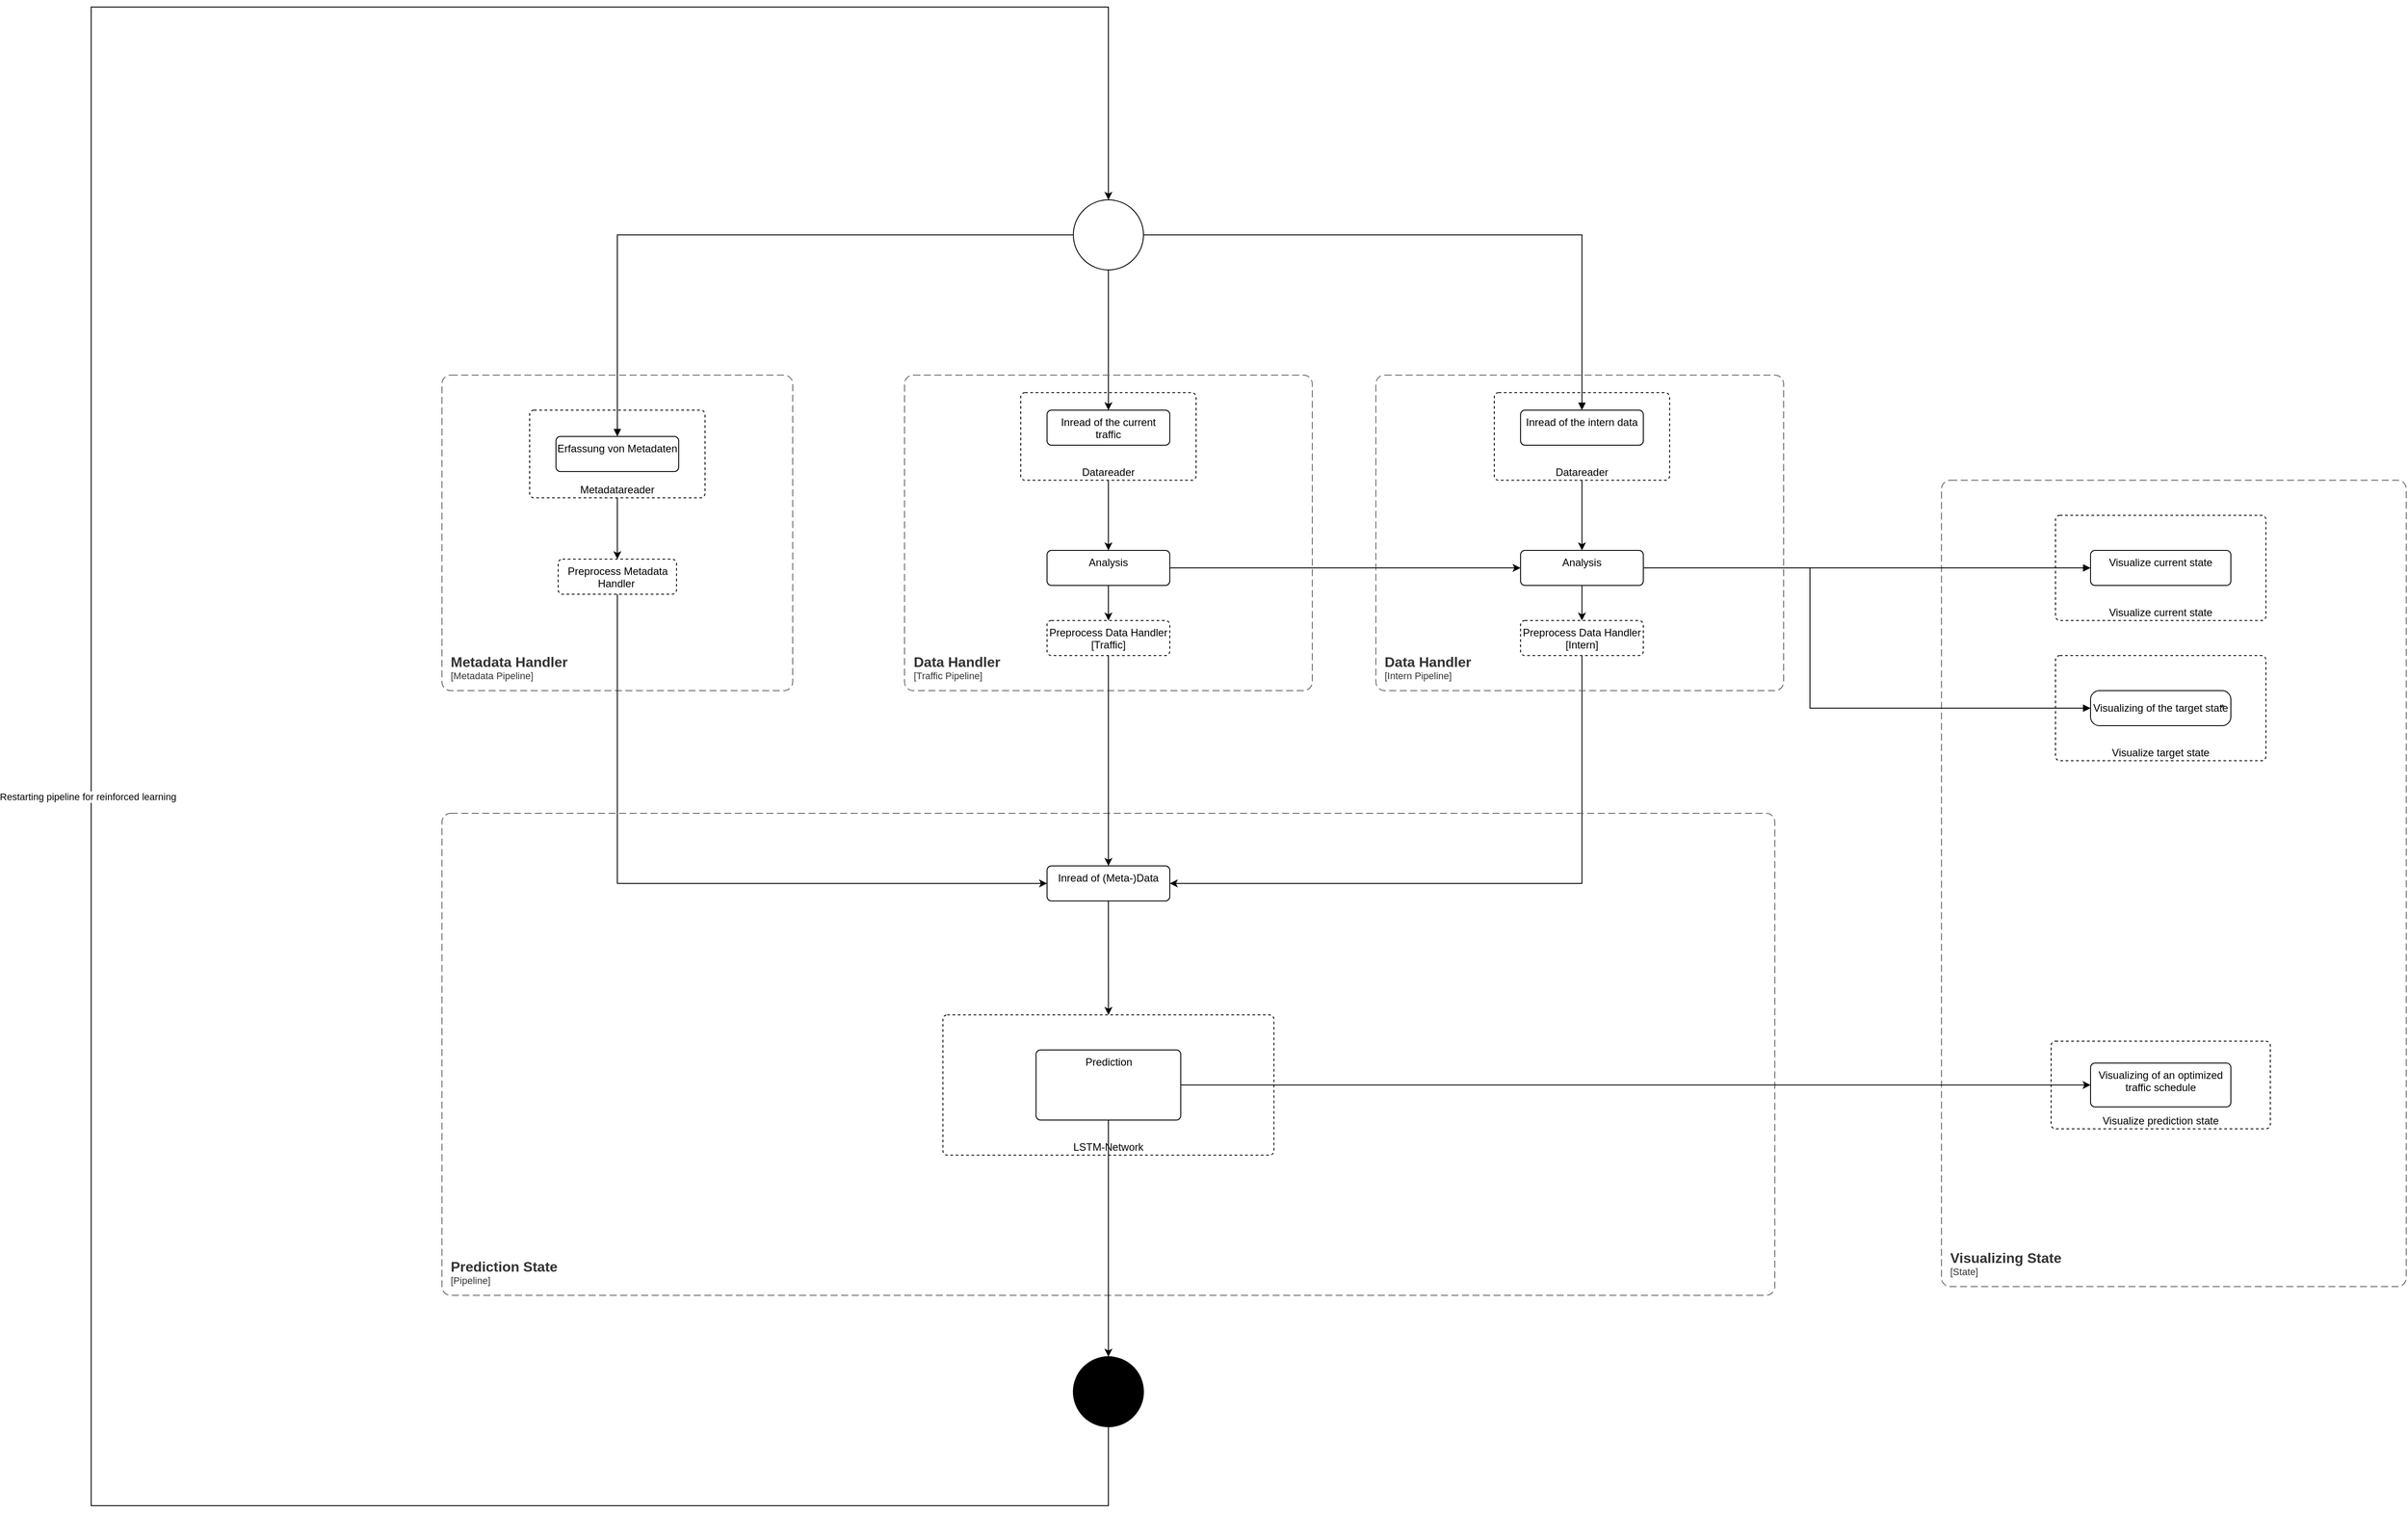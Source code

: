 <mxfile version="21.8.0" type="github">
  <diagram name="Page-1" id="e7e014a7-5840-1c2e-5031-d8a46d1fe8dd">
    <mxGraphModel dx="5469" dy="2606" grid="1" gridSize="10" guides="1" tooltips="1" connect="1" arrows="1" fold="1" page="1" pageScale="1" pageWidth="1169" pageHeight="826" background="none" math="0" shadow="0">
      <root>
        <mxCell id="0" />
        <mxCell id="1" parent="0" />
        <mxCell id="w7YyvavCYf3SFJFXQR49-48" value="Datareader" style="html=1;align=center;verticalAlign=bottom;rounded=1;absoluteArcSize=1;arcSize=10;dashed=1;whiteSpace=wrap;fillColor=none;" vertex="1" parent="1">
          <mxGeometry x="760" y="300" width="200" height="100" as="geometry" />
        </mxCell>
        <mxCell id="w7YyvavCYf3SFJFXQR49-45" value="Inread of the intern data" style="html=1;align=center;verticalAlign=top;rounded=1;absoluteArcSize=1;arcSize=10;dashed=0;whiteSpace=wrap;" vertex="1" parent="1">
          <mxGeometry x="790" y="320" width="140" height="40" as="geometry" />
        </mxCell>
        <mxCell id="w7YyvavCYf3SFJFXQR49-46" value="Erfassung von Metadaten" style="html=1;align=center;verticalAlign=top;rounded=1;absoluteArcSize=1;arcSize=10;dashed=0;whiteSpace=wrap;" vertex="1" parent="1">
          <mxGeometry x="-310" y="350" width="140" height="40" as="geometry" />
        </mxCell>
        <mxCell id="w7YyvavCYf3SFJFXQR49-67" value="" style="edgeStyle=orthogonalEdgeStyle;rounded=0;orthogonalLoop=1;jettySize=auto;html=1;" edge="1" parent="1" source="w7YyvavCYf3SFJFXQR49-48" target="w7YyvavCYf3SFJFXQR49-49">
          <mxGeometry relative="1" as="geometry" />
        </mxCell>
        <mxCell id="w7YyvavCYf3SFJFXQR49-75" value="" style="edgeStyle=orthogonalEdgeStyle;rounded=0;orthogonalLoop=1;jettySize=auto;html=1;entryX=0.5;entryY=0;entryDx=0;entryDy=0;" edge="1" parent="1" source="w7YyvavCYf3SFJFXQR49-47" target="w7YyvavCYf3SFJFXQR49-70">
          <mxGeometry relative="1" as="geometry">
            <mxPoint x="380" y="560" as="targetPoint" />
          </mxGeometry>
        </mxCell>
        <mxCell id="w7YyvavCYf3SFJFXQR49-47" value="Metadatareader" style="html=1;align=center;verticalAlign=bottom;rounded=1;absoluteArcSize=1;arcSize=10;dashed=1;whiteSpace=wrap;fillColor=none;" vertex="1" parent="1">
          <mxGeometry x="-340" y="320" width="200" height="100" as="geometry" />
        </mxCell>
        <mxCell id="w7YyvavCYf3SFJFXQR49-78" value="" style="edgeStyle=orthogonalEdgeStyle;rounded=0;orthogonalLoop=1;jettySize=auto;html=1;" edge="1" parent="1" source="w7YyvavCYf3SFJFXQR49-49" target="w7YyvavCYf3SFJFXQR49-50">
          <mxGeometry relative="1" as="geometry" />
        </mxCell>
        <mxCell id="w7YyvavCYf3SFJFXQR49-49" value="Analysis" style="html=1;align=center;verticalAlign=top;rounded=1;absoluteArcSize=1;arcSize=10;dashed=0;whiteSpace=wrap;" vertex="1" parent="1">
          <mxGeometry x="790" y="480" width="140" height="40" as="geometry" />
        </mxCell>
        <mxCell id="w7YyvavCYf3SFJFXQR49-82" value="" style="edgeStyle=orthogonalEdgeStyle;rounded=0;orthogonalLoop=1;jettySize=auto;html=1;entryX=1;entryY=0.5;entryDx=0;entryDy=0;" edge="1" parent="1" source="w7YyvavCYf3SFJFXQR49-50" target="w7YyvavCYf3SFJFXQR49-77">
          <mxGeometry relative="1" as="geometry">
            <mxPoint x="670" y="850" as="targetPoint" />
            <Array as="points">
              <mxPoint x="860" y="860" />
            </Array>
          </mxGeometry>
        </mxCell>
        <mxCell id="w7YyvavCYf3SFJFXQR49-50" value="Preprocess Data Handler&lt;br&gt;[Intern]" style="html=1;align=center;verticalAlign=top;rounded=1;absoluteArcSize=1;arcSize=10;dashed=1;whiteSpace=wrap;" vertex="1" parent="1">
          <mxGeometry x="790" y="560" width="140" height="40" as="geometry" />
        </mxCell>
        <object placeholders="1" c4Name="Data Handler" c4Type="" c4Application="Intern Pipeline" label="&lt;font style=&quot;font-size: 16px&quot;&gt;&lt;b&gt;&lt;div style=&quot;text-align: left&quot;&gt;%c4Name%&lt;/div&gt;&lt;/b&gt;&lt;/font&gt;&lt;div style=&quot;text-align: left&quot;&gt;[%c4Application%]&lt;/div&gt;" id="w7YyvavCYf3SFJFXQR49-51">
          <mxCell style="rounded=1;fontSize=11;whiteSpace=wrap;html=1;dashed=1;arcSize=20;fillColor=none;strokeColor=#666666;fontColor=#333333;labelBackgroundColor=none;align=left;verticalAlign=bottom;labelBorderColor=none;spacingTop=0;spacing=10;dashPattern=8 4;metaEdit=1;rotatable=0;perimeter=rectanglePerimeter;noLabel=0;labelPadding=0;allowArrows=0;connectable=0;expand=0;recursiveResize=0;editable=1;pointerEvents=0;absoluteArcSize=1;points=[[0.25,0,0],[0.5,0,0],[0.75,0,0],[1,0.25,0],[1,0.5,0],[1,0.75,0],[0.75,1,0],[0.5,1,0],[0.25,1,0],[0,0.75,0],[0,0.5,0],[0,0.25,0]];" vertex="1" parent="1">
            <mxGeometry x="625" y="280" width="465" height="360" as="geometry" />
          </mxCell>
        </object>
        <object placeholders="1" c4Name="Metadata Handler" c4Type="ContainerScopeBoundary" c4Application="Metadata Pipeline" label="&lt;font style=&quot;font-size: 16px&quot;&gt;&lt;b&gt;&lt;div style=&quot;text-align: left&quot;&gt;%c4Name%&lt;/div&gt;&lt;/b&gt;&lt;/font&gt;&lt;div style=&quot;text-align: left&quot;&gt;[%c4Application%]&lt;/div&gt;" id="w7YyvavCYf3SFJFXQR49-52">
          <mxCell style="rounded=1;fontSize=11;whiteSpace=wrap;html=1;dashed=1;arcSize=20;fillColor=none;strokeColor=#666666;fontColor=#333333;labelBackgroundColor=none;align=left;verticalAlign=bottom;labelBorderColor=none;spacingTop=0;spacing=10;dashPattern=8 4;metaEdit=1;rotatable=0;perimeter=rectanglePerimeter;noLabel=0;labelPadding=0;allowArrows=0;connectable=0;expand=0;recursiveResize=0;editable=1;pointerEvents=0;absoluteArcSize=1;points=[[0.25,0,0],[0.5,0,0],[0.75,0,0],[1,0.25,0],[1,0.5,0],[1,0.75,0],[0.75,1,0],[0.5,1,0],[0.25,1,0],[0,0.75,0],[0,0.5,0],[0,0.25,0]];" vertex="1" parent="1">
            <mxGeometry x="-440" y="280" width="400" height="360" as="geometry" />
          </mxCell>
        </object>
        <mxCell id="w7YyvavCYf3SFJFXQR49-53" value="" style="endArrow=block;endFill=1;html=1;edgeStyle=orthogonalEdgeStyle;align=left;verticalAlign=top;rounded=0;entryX=0.5;entryY=0;entryDx=0;entryDy=0;exitX=0;exitY=0.5;exitDx=0;exitDy=0;" edge="1" parent="1" source="w7YyvavCYf3SFJFXQR49-89" target="w7YyvavCYf3SFJFXQR49-46">
          <mxGeometry x="-1" relative="1" as="geometry">
            <mxPoint x="250" y="120" as="sourcePoint" />
            <mxPoint x="400" y="270" as="targetPoint" />
            <Array as="points">
              <mxPoint x="-240" y="120" />
            </Array>
          </mxGeometry>
        </mxCell>
        <mxCell id="w7YyvavCYf3SFJFXQR49-55" value="" style="endArrow=block;endFill=1;html=1;edgeStyle=orthogonalEdgeStyle;align=left;verticalAlign=top;rounded=0;exitX=1;exitY=0.5;exitDx=0;exitDy=0;entryX=0.5;entryY=0;entryDx=0;entryDy=0;" edge="1" parent="1" source="w7YyvavCYf3SFJFXQR49-89" target="w7YyvavCYf3SFJFXQR49-45">
          <mxGeometry x="-1" relative="1" as="geometry">
            <mxPoint x="625" y="120" as="sourcePoint" />
            <mxPoint x="860" y="280" as="targetPoint" />
          </mxGeometry>
        </mxCell>
        <object placeholders="1" c4Name="Visualizing State" c4Type="ContainerScopeBoundary" c4Application="State" label="&lt;font style=&quot;font-size: 16px&quot;&gt;&lt;b&gt;&lt;div style=&quot;text-align: left&quot;&gt;%c4Name%&lt;/div&gt;&lt;/b&gt;&lt;/font&gt;&lt;div style=&quot;text-align: left&quot;&gt;[%c4Application%]&lt;/div&gt;" id="w7YyvavCYf3SFJFXQR49-58">
          <mxCell style="rounded=1;fontSize=11;whiteSpace=wrap;html=1;dashed=1;arcSize=20;fillColor=none;strokeColor=#666666;fontColor=#333333;labelBackgroundColor=none;align=left;verticalAlign=bottom;labelBorderColor=none;spacingTop=0;spacing=10;dashPattern=8 4;metaEdit=1;rotatable=0;perimeter=rectanglePerimeter;noLabel=0;labelPadding=0;allowArrows=0;connectable=0;expand=0;recursiveResize=0;editable=1;pointerEvents=0;absoluteArcSize=1;points=[[0.25,0,0],[0.5,0,0],[0.75,0,0],[1,0.25,0],[1,0.5,0],[1,0.75,0],[0.75,1,0],[0.5,1,0],[0.25,1,0],[0,0.75,0],[0,0.5,0],[0,0.25,0]];" vertex="1" parent="1">
            <mxGeometry x="1270" y="400" width="530" height="920" as="geometry" />
          </mxCell>
        </object>
        <mxCell id="w7YyvavCYf3SFJFXQR49-59" value="" style="endArrow=block;endFill=1;html=1;edgeStyle=orthogonalEdgeStyle;align=left;verticalAlign=top;rounded=0;exitX=1;exitY=0.5;exitDx=0;exitDy=0;" edge="1" parent="1" source="w7YyvavCYf3SFJFXQR49-49">
          <mxGeometry x="-1" relative="1" as="geometry">
            <mxPoint x="970" y="620" as="sourcePoint" />
            <mxPoint x="1440" y="500" as="targetPoint" />
          </mxGeometry>
        </mxCell>
        <mxCell id="w7YyvavCYf3SFJFXQR49-66" style="edgeStyle=orthogonalEdgeStyle;rounded=0;orthogonalLoop=1;jettySize=auto;html=1;exitX=1;exitY=0.5;exitDx=0;exitDy=0;" edge="1" parent="1" source="w7YyvavCYf3SFJFXQR49-61">
          <mxGeometry relative="1" as="geometry">
            <mxPoint x="1580.263" y="500.105" as="targetPoint" />
          </mxGeometry>
        </mxCell>
        <mxCell id="w7YyvavCYf3SFJFXQR49-61" value="Visualize current state" style="html=1;align=center;verticalAlign=top;rounded=1;absoluteArcSize=1;arcSize=10;dashed=0;whiteSpace=wrap;" vertex="1" parent="1">
          <mxGeometry x="1440" y="480" width="160" height="40" as="geometry" />
        </mxCell>
        <mxCell id="w7YyvavCYf3SFJFXQR49-62" value="" style="endArrow=block;endFill=1;html=1;edgeStyle=orthogonalEdgeStyle;align=left;verticalAlign=top;rounded=0;" edge="1" parent="1">
          <mxGeometry x="-0.875" y="-40" relative="1" as="geometry">
            <mxPoint x="1120" y="500" as="sourcePoint" />
            <mxPoint x="1440" y="660" as="targetPoint" />
            <Array as="points">
              <mxPoint x="1120" y="660" />
              <mxPoint x="1440" y="660" />
            </Array>
            <mxPoint y="1" as="offset" />
          </mxGeometry>
        </mxCell>
        <mxCell id="w7YyvavCYf3SFJFXQR49-68" value="Visualize current state" style="html=1;align=center;verticalAlign=bottom;rounded=1;absoluteArcSize=1;arcSize=10;dashed=1;whiteSpace=wrap;fillColor=none;" vertex="1" parent="1">
          <mxGeometry x="1400" y="440" width="240" height="120" as="geometry" />
        </mxCell>
        <mxCell id="w7YyvavCYf3SFJFXQR49-69" value="Visualize target state" style="html=1;align=center;verticalAlign=bottom;rounded=1;absoluteArcSize=1;arcSize=10;dashed=1;whiteSpace=wrap;fillColor=none;" vertex="1" parent="1">
          <mxGeometry x="1400" y="600" width="240" height="120" as="geometry" />
        </mxCell>
        <mxCell id="w7YyvavCYf3SFJFXQR49-64" value="Visualizing of the target state" style="html=1;dashed=0;rounded=1;absoluteArcSize=1;arcSize=20;verticalAlign=middle;align=center;whiteSpace=wrap;" vertex="1" parent="1">
          <mxGeometry x="1440" y="640" width="160" height="40" as="geometry" />
        </mxCell>
        <mxCell id="w7YyvavCYf3SFJFXQR49-65" value="*" style="text;resizeWidth=0;resizeHeight=0;points=[];part=1;verticalAlign=middle;align=center;html=1;" vertex="1" parent="w7YyvavCYf3SFJFXQR49-64">
          <mxGeometry x="1" y="0.5" width="20" height="20" relative="1" as="geometry">
            <mxPoint x="-20" y="-10" as="offset" />
          </mxGeometry>
        </mxCell>
        <mxCell id="w7YyvavCYf3SFJFXQR49-84" value="" style="edgeStyle=orthogonalEdgeStyle;rounded=0;orthogonalLoop=1;jettySize=auto;html=1;entryX=0;entryY=0.5;entryDx=0;entryDy=0;" edge="1" parent="1" source="w7YyvavCYf3SFJFXQR49-70" target="w7YyvavCYf3SFJFXQR49-77">
          <mxGeometry relative="1" as="geometry">
            <mxPoint x="480" y="850" as="targetPoint" />
            <Array as="points">
              <mxPoint x="-240" y="860" />
            </Array>
          </mxGeometry>
        </mxCell>
        <mxCell id="w7YyvavCYf3SFJFXQR49-70" value="Preprocess Metadata Handler&amp;nbsp;" style="html=1;align=center;verticalAlign=top;rounded=1;absoluteArcSize=1;arcSize=10;dashed=1;whiteSpace=wrap;" vertex="1" parent="1">
          <mxGeometry x="-307.5" y="490" width="135" height="40" as="geometry" />
        </mxCell>
        <object placeholders="1" c4Name="Prediction State" c4Type="ContainerScopeBoundary" c4Application="Pipeline" label="&lt;font style=&quot;font-size: 16px&quot;&gt;&lt;b&gt;&lt;div style=&quot;text-align: left&quot;&gt;%c4Name%&lt;/div&gt;&lt;/b&gt;&lt;/font&gt;&lt;div style=&quot;text-align: left&quot;&gt;[%c4Application%]&lt;/div&gt;" id="w7YyvavCYf3SFJFXQR49-76">
          <mxCell style="rounded=1;fontSize=11;whiteSpace=wrap;html=1;dashed=1;arcSize=20;fillColor=none;strokeColor=#666666;fontColor=#333333;labelBackgroundColor=none;align=left;verticalAlign=bottom;labelBorderColor=none;spacingTop=0;spacing=10;dashPattern=8 4;metaEdit=1;rotatable=0;perimeter=rectanglePerimeter;noLabel=0;labelPadding=0;allowArrows=0;connectable=0;expand=0;recursiveResize=0;editable=1;pointerEvents=0;absoluteArcSize=1;points=[[0.25,0,0],[0.5,0,0],[0.75,0,0],[1,0.25,0],[1,0.5,0],[1,0.75,0],[0.75,1,0],[0.5,1,0],[0.25,1,0],[0,0.75,0],[0,0.5,0],[0,0.25,0]];" vertex="1" parent="1">
            <mxGeometry x="-440" y="780" width="1520" height="550" as="geometry" />
          </mxCell>
        </object>
        <mxCell id="w7YyvavCYf3SFJFXQR49-85" value="LSTM-Network" style="html=1;align=center;verticalAlign=bottom;rounded=1;absoluteArcSize=1;arcSize=10;dashed=1;whiteSpace=wrap;fillColor=none;" vertex="1" parent="1">
          <mxGeometry x="131.25" y="1010" width="377.5" height="160" as="geometry" />
        </mxCell>
        <mxCell id="w7YyvavCYf3SFJFXQR49-87" value="" style="edgeStyle=orthogonalEdgeStyle;rounded=0;orthogonalLoop=1;jettySize=auto;html=1;exitX=0.5;exitY=1;exitDx=0;exitDy=0;" edge="1" parent="1" source="w7YyvavCYf3SFJFXQR49-77" target="w7YyvavCYf3SFJFXQR49-85">
          <mxGeometry relative="1" as="geometry" />
        </mxCell>
        <mxCell id="w7YyvavCYf3SFJFXQR49-77" value="Inread of (Meta-)Data" style="html=1;align=center;verticalAlign=top;rounded=1;absoluteArcSize=1;arcSize=10;dashed=0;whiteSpace=wrap;" vertex="1" parent="1">
          <mxGeometry x="250" y="840" width="140" height="40" as="geometry" />
        </mxCell>
        <mxCell id="w7YyvavCYf3SFJFXQR49-91" value="" style="edgeStyle=orthogonalEdgeStyle;rounded=0;orthogonalLoop=1;jettySize=auto;html=1;" edge="1" parent="1" source="w7YyvavCYf3SFJFXQR49-86" target="w7YyvavCYf3SFJFXQR49-92">
          <mxGeometry relative="1" as="geometry">
            <mxPoint x="1390" y="1090" as="targetPoint" />
          </mxGeometry>
        </mxCell>
        <mxCell id="w7YyvavCYf3SFJFXQR49-131" value="" style="edgeStyle=orthogonalEdgeStyle;rounded=0;orthogonalLoop=1;jettySize=auto;html=1;entryX=0.5;entryY=0;entryDx=0;entryDy=0;" edge="1" parent="1" source="w7YyvavCYf3SFJFXQR49-86" target="w7YyvavCYf3SFJFXQR49-124">
          <mxGeometry relative="1" as="geometry">
            <mxPoint x="320.0" y="1250" as="targetPoint" />
          </mxGeometry>
        </mxCell>
        <mxCell id="w7YyvavCYf3SFJFXQR49-86" value="Prediction" style="html=1;align=center;verticalAlign=top;rounded=1;absoluteArcSize=1;arcSize=10;dashed=0;whiteSpace=wrap;" vertex="1" parent="1">
          <mxGeometry x="237.5" y="1050" width="165" height="80" as="geometry" />
        </mxCell>
        <mxCell id="w7YyvavCYf3SFJFXQR49-88" value="Visualize prediction state" style="html=1;align=center;verticalAlign=bottom;rounded=1;absoluteArcSize=1;arcSize=10;dashed=1;whiteSpace=wrap;fillColor=none;" vertex="1" parent="1">
          <mxGeometry x="1395" y="1040" width="250" height="100" as="geometry" />
        </mxCell>
        <mxCell id="w7YyvavCYf3SFJFXQR49-104" value="" style="edgeStyle=orthogonalEdgeStyle;rounded=0;orthogonalLoop=1;jettySize=auto;html=1;entryX=0.5;entryY=0;entryDx=0;entryDy=0;" edge="1" parent="1" source="w7YyvavCYf3SFJFXQR49-89" target="w7YyvavCYf3SFJFXQR49-106">
          <mxGeometry relative="1" as="geometry">
            <mxPoint x="320" y="280" as="targetPoint" />
          </mxGeometry>
        </mxCell>
        <mxCell id="w7YyvavCYf3SFJFXQR49-89" value="" style="ellipse;" vertex="1" parent="1">
          <mxGeometry x="280" y="80" width="80" height="80" as="geometry" />
        </mxCell>
        <mxCell id="w7YyvavCYf3SFJFXQR49-92" value="Visualizing of an optimized traffic schedule" style="html=1;align=center;verticalAlign=top;rounded=1;absoluteArcSize=1;arcSize=10;dashed=0;whiteSpace=wrap;" vertex="1" parent="1">
          <mxGeometry x="1440" y="1065" width="160" height="50" as="geometry" />
        </mxCell>
        <object placeholders="1" c4Name="Data Handler" c4Type="" c4Application="Traffic Pipeline" label="&lt;font style=&quot;font-size: 16px&quot;&gt;&lt;b&gt;&lt;div style=&quot;text-align: left&quot;&gt;%c4Name%&lt;/div&gt;&lt;/b&gt;&lt;/font&gt;&lt;div style=&quot;text-align: left&quot;&gt;[%c4Application%]&lt;/div&gt;" id="w7YyvavCYf3SFJFXQR49-96">
          <mxCell style="rounded=1;fontSize=11;whiteSpace=wrap;html=1;dashed=1;arcSize=20;fillColor=none;strokeColor=#666666;fontColor=#333333;labelBackgroundColor=none;align=left;verticalAlign=bottom;labelBorderColor=none;spacingTop=0;spacing=10;dashPattern=8 4;metaEdit=1;rotatable=0;perimeter=rectanglePerimeter;noLabel=0;labelPadding=0;allowArrows=0;connectable=0;expand=0;recursiveResize=0;editable=1;pointerEvents=0;absoluteArcSize=1;points=[[0.25,0,0],[0.5,0,0],[0.75,0,0],[1,0.25,0],[1,0.5,0],[1,0.75,0],[0.75,1,0],[0.5,1,0],[0.25,1,0],[0,0.75,0],[0,0.5,0],[0,0.25,0]];" vertex="1" parent="1">
            <mxGeometry x="87.5" y="280" width="465" height="360" as="geometry" />
          </mxCell>
        </object>
        <mxCell id="w7YyvavCYf3SFJFXQR49-110" value="" style="edgeStyle=orthogonalEdgeStyle;rounded=0;orthogonalLoop=1;jettySize=auto;html=1;" edge="1" parent="1" source="w7YyvavCYf3SFJFXQR49-105" target="w7YyvavCYf3SFJFXQR49-107">
          <mxGeometry relative="1" as="geometry" />
        </mxCell>
        <mxCell id="w7YyvavCYf3SFJFXQR49-105" value="Datareader" style="html=1;align=center;verticalAlign=bottom;rounded=1;absoluteArcSize=1;arcSize=10;dashed=1;whiteSpace=wrap;fillColor=none;" vertex="1" parent="1">
          <mxGeometry x="220" y="300" width="200" height="100" as="geometry" />
        </mxCell>
        <mxCell id="w7YyvavCYf3SFJFXQR49-106" value="Inread of the current traffic" style="html=1;align=center;verticalAlign=top;rounded=1;absoluteArcSize=1;arcSize=10;dashed=0;whiteSpace=wrap;" vertex="1" parent="1">
          <mxGeometry x="250" y="320" width="140" height="40" as="geometry" />
        </mxCell>
        <mxCell id="w7YyvavCYf3SFJFXQR49-109" value="" style="edgeStyle=orthogonalEdgeStyle;rounded=0;orthogonalLoop=1;jettySize=auto;html=1;entryX=0;entryY=0.5;entryDx=0;entryDy=0;" edge="1" parent="1" source="w7YyvavCYf3SFJFXQR49-107" target="w7YyvavCYf3SFJFXQR49-49">
          <mxGeometry relative="1" as="geometry">
            <mxPoint x="540.0" y="500" as="targetPoint" />
          </mxGeometry>
        </mxCell>
        <mxCell id="w7YyvavCYf3SFJFXQR49-112" value="" style="edgeStyle=orthogonalEdgeStyle;rounded=0;orthogonalLoop=1;jettySize=auto;html=1;" edge="1" parent="1" source="w7YyvavCYf3SFJFXQR49-107" target="w7YyvavCYf3SFJFXQR49-111">
          <mxGeometry relative="1" as="geometry" />
        </mxCell>
        <mxCell id="w7YyvavCYf3SFJFXQR49-107" value="Analysis" style="html=1;align=center;verticalAlign=top;rounded=1;absoluteArcSize=1;arcSize=10;dashed=0;whiteSpace=wrap;" vertex="1" parent="1">
          <mxGeometry x="250" y="480" width="140" height="40" as="geometry" />
        </mxCell>
        <mxCell id="w7YyvavCYf3SFJFXQR49-114" value="" style="edgeStyle=orthogonalEdgeStyle;rounded=0;orthogonalLoop=1;jettySize=auto;html=1;entryX=0.5;entryY=0;entryDx=0;entryDy=0;" edge="1" parent="1" source="w7YyvavCYf3SFJFXQR49-111" target="w7YyvavCYf3SFJFXQR49-77">
          <mxGeometry relative="1" as="geometry">
            <mxPoint x="320.0" y="700" as="targetPoint" />
          </mxGeometry>
        </mxCell>
        <mxCell id="w7YyvavCYf3SFJFXQR49-111" value="Preprocess Data Handler&lt;br&gt;[Traffic]" style="html=1;align=center;verticalAlign=top;rounded=1;absoluteArcSize=1;arcSize=10;dashed=1;whiteSpace=wrap;" vertex="1" parent="1">
          <mxGeometry x="250" y="560" width="140" height="40" as="geometry" />
        </mxCell>
        <mxCell id="w7YyvavCYf3SFJFXQR49-129" value="" style="edgeStyle=orthogonalEdgeStyle;rounded=0;orthogonalLoop=1;jettySize=auto;html=1;entryX=0.5;entryY=0;entryDx=0;entryDy=0;" edge="1" parent="1" source="w7YyvavCYf3SFJFXQR49-124" target="w7YyvavCYf3SFJFXQR49-89">
          <mxGeometry relative="1" as="geometry">
            <mxPoint x="310" y="-135.077" as="targetPoint" />
            <Array as="points">
              <mxPoint x="320" y="1570" />
              <mxPoint x="-840" y="1570" />
              <mxPoint x="-840" y="-140" />
              <mxPoint x="320" y="-140" />
            </Array>
          </mxGeometry>
        </mxCell>
        <mxCell id="w7YyvavCYf3SFJFXQR49-132" value="Restarting pipeline for reinforced learning" style="edgeLabel;html=1;align=center;verticalAlign=middle;resizable=0;points=[];" vertex="1" connectable="0" parent="w7YyvavCYf3SFJFXQR49-129">
          <mxGeometry x="-0.051" y="4" relative="1" as="geometry">
            <mxPoint as="offset" />
          </mxGeometry>
        </mxCell>
        <mxCell id="w7YyvavCYf3SFJFXQR49-124" value="" style="ellipse;fillColor=strokeColor;html=1;" vertex="1" parent="1">
          <mxGeometry x="280" y="1400" width="80" height="80" as="geometry" />
        </mxCell>
      </root>
    </mxGraphModel>
  </diagram>
</mxfile>
